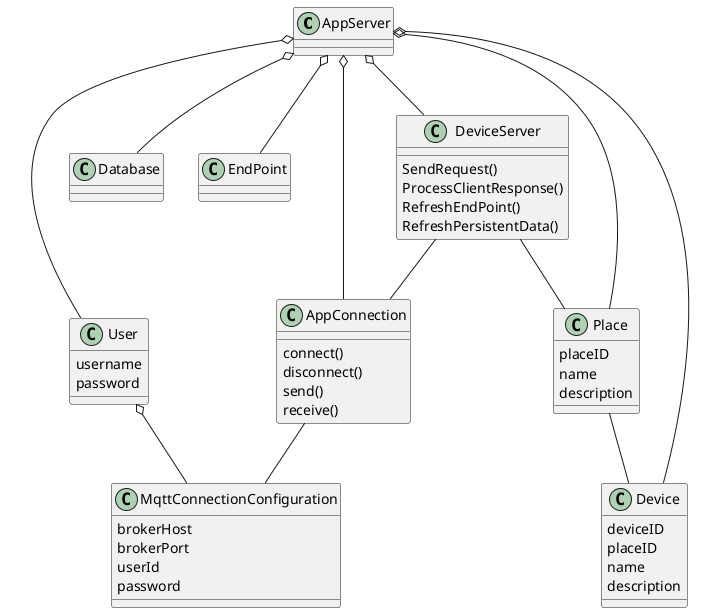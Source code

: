 @startuml
class AppServer{
}
class User{
username
password
}
class Database{
}
class EndPoint{
}
class DeviceServer{
	SendRequest()
	ProcessClientResponse()
	RefreshEndPoint()
	RefreshPersistentData()
}
class AppConnection {
	connect()
	disconnect()
	send()
	receive()
}
class Place {
placeID
name
description
}
class Device {
deviceID
placeID
name
description
}
class MqttConnectionConfiguration{
  brokerHost
  brokerPort
  userId
  password
}

AppServer o-- User
User o-- MqttConnectionConfiguration
AppConnection -- MqttConnectionConfiguration
AppServer o-- Database
AppServer o-- EndPoint
AppServer o-- DeviceServer
AppServer o-- AppConnection
AppServer o-- Device
AppServer o-- Place
DeviceServer -- AppConnection
DeviceServer -- Place
Place -- Device


@enduml